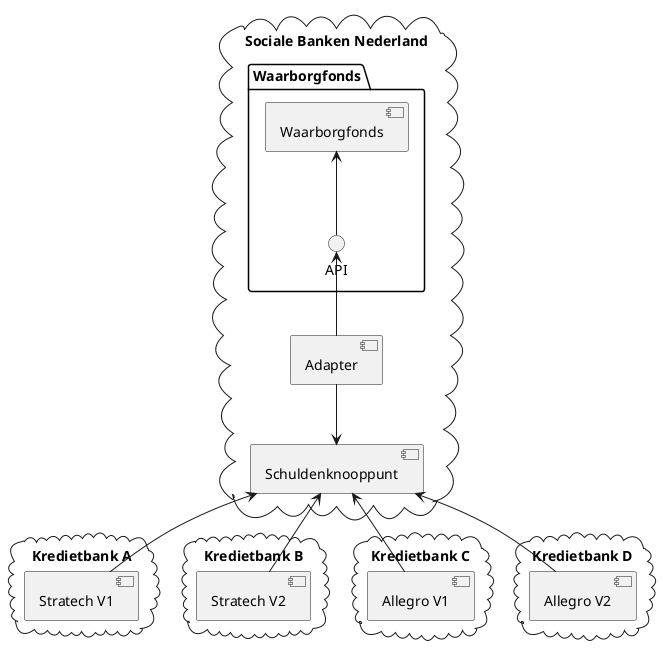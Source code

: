 @startuml

cloud "Kredietbank A" {
    [Stratech V1] as KbaStratech
}

cloud "Kredietbank B" {
    [Stratech V2] as KbfStratech
}


cloud "Kredietbank C" {
    [Allegro V1] as KbbAllegro
}

cloud "Kredietbank D" {
    [Allegro V2] as KbcAllegro
}

cloud "Sociale Banken Nederland" {
    package "Waarborgfonds" {
        [Waarborgfonds] as Wsk
        () "API" as API
    }

    [Schuldenknooppunt]    
    [Adapter] as SchuldenknooppuntAdapter

    Wsk <-- API
    API <-- SchuldenknooppuntAdapter
    SchuldenknooppuntAdapter --> Schuldenknooppunt
}

Schuldenknooppunt <-- KbaStratech
Schuldenknooppunt <-- KbfStratech
Schuldenknooppunt <-- KbbAllegro
Schuldenknooppunt <-- KbcAllegro

@enduml